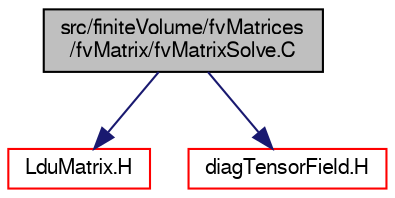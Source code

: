 digraph "src/finiteVolume/fvMatrices/fvMatrix/fvMatrixSolve.C"
{
  bgcolor="transparent";
  edge [fontname="FreeSans",fontsize="10",labelfontname="FreeSans",labelfontsize="10"];
  node [fontname="FreeSans",fontsize="10",shape=record];
  Node0 [label="src/finiteVolume/fvMatrices\l/fvMatrix/fvMatrixSolve.C",height=0.2,width=0.4,color="black", fillcolor="grey75", style="filled", fontcolor="black"];
  Node0 -> Node1 [color="midnightblue",fontsize="10",style="solid",fontname="FreeSans"];
  Node1 [label="LduMatrix.H",height=0.2,width=0.4,color="red",URL="$a10538.html"];
  Node0 -> Node131 [color="midnightblue",fontsize="10",style="solid",fontname="FreeSans"];
  Node131 [label="diagTensorField.H",height=0.2,width=0.4,color="red",URL="$a09545.html"];
}
